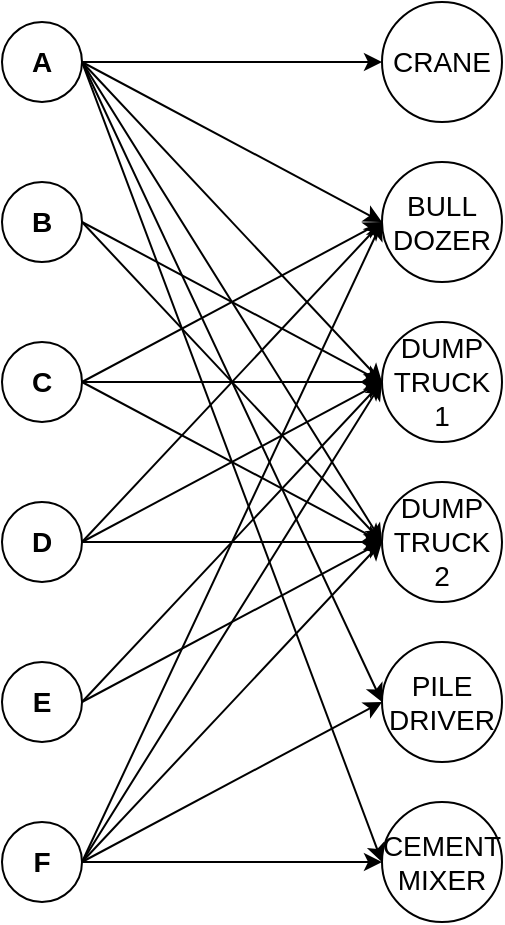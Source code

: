 <mxfile version="12.2.3" type="github" pages="1">
  <diagram id="MqKJ6M4AEW0YFENgOs9T" name="Page-1">
    <mxGraphModel dx="584" dy="438" grid="1" gridSize="10" guides="1" tooltips="1" connect="1" arrows="1" fold="1" page="1" pageScale="1" pageWidth="850" pageHeight="1100" math="0" shadow="0">
      <root>
        <mxCell id="0"/>
        <mxCell id="1" parent="0"/>
        <mxCell id="p-0Q1d95UfHn5TYhovh6-25" style="rounded=0;orthogonalLoop=1;jettySize=auto;html=1;exitX=1;exitY=0.5;exitDx=0;exitDy=0;entryX=0;entryY=0.5;entryDx=0;entryDy=0;" edge="1" parent="1" source="p-0Q1d95UfHn5TYhovh6-1" target="p-0Q1d95UfHn5TYhovh6-13">
          <mxGeometry relative="1" as="geometry"/>
        </mxCell>
        <mxCell id="p-0Q1d95UfHn5TYhovh6-26" style="edgeStyle=none;rounded=0;orthogonalLoop=1;jettySize=auto;html=1;exitX=1;exitY=0.5;exitDx=0;exitDy=0;entryX=0;entryY=0.5;entryDx=0;entryDy=0;" edge="1" parent="1" source="p-0Q1d95UfHn5TYhovh6-1" target="p-0Q1d95UfHn5TYhovh6-14">
          <mxGeometry relative="1" as="geometry"/>
        </mxCell>
        <mxCell id="p-0Q1d95UfHn5TYhovh6-27" style="edgeStyle=none;rounded=0;orthogonalLoop=1;jettySize=auto;html=1;exitX=1;exitY=0.5;exitDx=0;exitDy=0;entryX=0;entryY=0.5;entryDx=0;entryDy=0;" edge="1" parent="1" source="p-0Q1d95UfHn5TYhovh6-1" target="p-0Q1d95UfHn5TYhovh6-19">
          <mxGeometry relative="1" as="geometry"/>
        </mxCell>
        <mxCell id="p-0Q1d95UfHn5TYhovh6-28" style="edgeStyle=none;rounded=0;orthogonalLoop=1;jettySize=auto;html=1;exitX=1;exitY=0.5;exitDx=0;exitDy=0;entryX=0;entryY=0.5;entryDx=0;entryDy=0;" edge="1" parent="1" source="p-0Q1d95UfHn5TYhovh6-1" target="p-0Q1d95UfHn5TYhovh6-21">
          <mxGeometry relative="1" as="geometry"/>
        </mxCell>
        <mxCell id="p-0Q1d95UfHn5TYhovh6-29" style="edgeStyle=none;rounded=0;orthogonalLoop=1;jettySize=auto;html=1;exitX=1;exitY=0.5;exitDx=0;exitDy=0;entryX=0;entryY=0.5;entryDx=0;entryDy=0;" edge="1" parent="1" source="p-0Q1d95UfHn5TYhovh6-1" target="p-0Q1d95UfHn5TYhovh6-23">
          <mxGeometry relative="1" as="geometry"/>
        </mxCell>
        <mxCell id="p-0Q1d95UfHn5TYhovh6-30" style="edgeStyle=none;rounded=0;orthogonalLoop=1;jettySize=auto;html=1;exitX=1;exitY=0.5;exitDx=0;exitDy=0;entryX=0;entryY=0.5;entryDx=0;entryDy=0;" edge="1" parent="1" source="p-0Q1d95UfHn5TYhovh6-1" target="p-0Q1d95UfHn5TYhovh6-24">
          <mxGeometry relative="1" as="geometry"/>
        </mxCell>
        <mxCell id="p-0Q1d95UfHn5TYhovh6-1" value="&lt;b&gt;&lt;font style=&quot;font-size: 14px&quot;&gt;A&lt;/font&gt;&lt;/b&gt;" style="ellipse;whiteSpace=wrap;html=1;aspect=fixed;" vertex="1" parent="1">
          <mxGeometry x="160" y="160" width="40" height="40" as="geometry"/>
        </mxCell>
        <mxCell id="p-0Q1d95UfHn5TYhovh6-43" style="edgeStyle=none;rounded=0;orthogonalLoop=1;jettySize=auto;html=1;exitX=1;exitY=0.5;exitDx=0;exitDy=0;" edge="1" parent="1" source="p-0Q1d95UfHn5TYhovh6-2">
          <mxGeometry relative="1" as="geometry">
            <mxPoint x="350" y="340" as="targetPoint"/>
          </mxGeometry>
        </mxCell>
        <mxCell id="p-0Q1d95UfHn5TYhovh6-44" style="edgeStyle=none;rounded=0;orthogonalLoop=1;jettySize=auto;html=1;exitX=1;exitY=0.5;exitDx=0;exitDy=0;entryX=0;entryY=0.5;entryDx=0;entryDy=0;" edge="1" parent="1" source="p-0Q1d95UfHn5TYhovh6-2" target="p-0Q1d95UfHn5TYhovh6-21">
          <mxGeometry relative="1" as="geometry"/>
        </mxCell>
        <mxCell id="p-0Q1d95UfHn5TYhovh6-2" value="&lt;b style=&quot;white-space: normal&quot;&gt;&lt;font style=&quot;font-size: 14px&quot;&gt;B&lt;/font&gt;&lt;/b&gt;" style="ellipse;whiteSpace=wrap;html=1;aspect=fixed;" vertex="1" parent="1">
          <mxGeometry x="160" y="240" width="40" height="40" as="geometry"/>
        </mxCell>
        <mxCell id="p-0Q1d95UfHn5TYhovh6-37" style="edgeStyle=none;rounded=0;orthogonalLoop=1;jettySize=auto;html=1;exitX=1;exitY=0.5;exitDx=0;exitDy=0;entryX=0;entryY=0.5;entryDx=0;entryDy=0;" edge="1" parent="1" source="p-0Q1d95UfHn5TYhovh6-3" target="p-0Q1d95UfHn5TYhovh6-14">
          <mxGeometry relative="1" as="geometry"/>
        </mxCell>
        <mxCell id="p-0Q1d95UfHn5TYhovh6-38" style="edgeStyle=none;rounded=0;orthogonalLoop=1;jettySize=auto;html=1;exitX=1;exitY=0.5;exitDx=0;exitDy=0;entryX=0;entryY=0.5;entryDx=0;entryDy=0;" edge="1" parent="1" source="p-0Q1d95UfHn5TYhovh6-3" target="p-0Q1d95UfHn5TYhovh6-19">
          <mxGeometry relative="1" as="geometry"/>
        </mxCell>
        <mxCell id="p-0Q1d95UfHn5TYhovh6-39" style="edgeStyle=none;rounded=0;orthogonalLoop=1;jettySize=auto;html=1;exitX=1;exitY=0.5;exitDx=0;exitDy=0;entryX=0;entryY=0.5;entryDx=0;entryDy=0;" edge="1" parent="1" source="p-0Q1d95UfHn5TYhovh6-3" target="p-0Q1d95UfHn5TYhovh6-21">
          <mxGeometry relative="1" as="geometry"/>
        </mxCell>
        <mxCell id="p-0Q1d95UfHn5TYhovh6-3" value="&lt;b style=&quot;white-space: normal&quot;&gt;&lt;font style=&quot;font-size: 14px&quot;&gt;C&lt;/font&gt;&lt;/b&gt;" style="ellipse;whiteSpace=wrap;html=1;aspect=fixed;" vertex="1" parent="1">
          <mxGeometry x="160" y="320" width="40" height="40" as="geometry"/>
        </mxCell>
        <mxCell id="p-0Q1d95UfHn5TYhovh6-40" style="edgeStyle=none;rounded=0;orthogonalLoop=1;jettySize=auto;html=1;exitX=1;exitY=0.5;exitDx=0;exitDy=0;entryX=0;entryY=0.5;entryDx=0;entryDy=0;" edge="1" parent="1" source="p-0Q1d95UfHn5TYhovh6-4" target="p-0Q1d95UfHn5TYhovh6-14">
          <mxGeometry relative="1" as="geometry"/>
        </mxCell>
        <mxCell id="p-0Q1d95UfHn5TYhovh6-41" style="edgeStyle=none;rounded=0;orthogonalLoop=1;jettySize=auto;html=1;exitX=1;exitY=0.5;exitDx=0;exitDy=0;entryX=0;entryY=0.5;entryDx=0;entryDy=0;" edge="1" parent="1" source="p-0Q1d95UfHn5TYhovh6-4" target="p-0Q1d95UfHn5TYhovh6-19">
          <mxGeometry relative="1" as="geometry"/>
        </mxCell>
        <mxCell id="p-0Q1d95UfHn5TYhovh6-42" style="edgeStyle=none;rounded=0;orthogonalLoop=1;jettySize=auto;html=1;exitX=1;exitY=0.5;exitDx=0;exitDy=0;entryX=0;entryY=0.5;entryDx=0;entryDy=0;" edge="1" parent="1" source="p-0Q1d95UfHn5TYhovh6-4" target="p-0Q1d95UfHn5TYhovh6-21">
          <mxGeometry relative="1" as="geometry"/>
        </mxCell>
        <mxCell id="p-0Q1d95UfHn5TYhovh6-4" value="&lt;b style=&quot;white-space: normal&quot;&gt;&lt;font style=&quot;font-size: 14px&quot;&gt;D&lt;/font&gt;&lt;/b&gt;" style="ellipse;whiteSpace=wrap;html=1;aspect=fixed;" vertex="1" parent="1">
          <mxGeometry x="160" y="400" width="40" height="40" as="geometry"/>
        </mxCell>
        <mxCell id="p-0Q1d95UfHn5TYhovh6-45" style="edgeStyle=none;rounded=0;orthogonalLoop=1;jettySize=auto;html=1;exitX=1;exitY=0.5;exitDx=0;exitDy=0;" edge="1" parent="1" source="p-0Q1d95UfHn5TYhovh6-5">
          <mxGeometry relative="1" as="geometry">
            <mxPoint x="350" y="340" as="targetPoint"/>
          </mxGeometry>
        </mxCell>
        <mxCell id="p-0Q1d95UfHn5TYhovh6-46" style="edgeStyle=none;rounded=0;orthogonalLoop=1;jettySize=auto;html=1;exitX=1;exitY=0.5;exitDx=0;exitDy=0;entryX=0;entryY=0.5;entryDx=0;entryDy=0;" edge="1" parent="1" source="p-0Q1d95UfHn5TYhovh6-5" target="p-0Q1d95UfHn5TYhovh6-21">
          <mxGeometry relative="1" as="geometry"/>
        </mxCell>
        <mxCell id="p-0Q1d95UfHn5TYhovh6-5" value="&lt;b style=&quot;white-space: normal&quot;&gt;&lt;font style=&quot;font-size: 14px&quot;&gt;E&lt;/font&gt;&lt;/b&gt;" style="ellipse;whiteSpace=wrap;html=1;aspect=fixed;" vertex="1" parent="1">
          <mxGeometry x="160" y="480" width="40" height="40" as="geometry"/>
        </mxCell>
        <mxCell id="p-0Q1d95UfHn5TYhovh6-31" style="edgeStyle=none;rounded=0;orthogonalLoop=1;jettySize=auto;html=1;exitX=1;exitY=0.5;exitDx=0;exitDy=0;entryX=0;entryY=0.5;entryDx=0;entryDy=0;" edge="1" parent="1" source="p-0Q1d95UfHn5TYhovh6-6" target="p-0Q1d95UfHn5TYhovh6-24">
          <mxGeometry relative="1" as="geometry"/>
        </mxCell>
        <mxCell id="p-0Q1d95UfHn5TYhovh6-32" style="edgeStyle=none;rounded=0;orthogonalLoop=1;jettySize=auto;html=1;exitX=1;exitY=0.5;exitDx=0;exitDy=0;entryX=0;entryY=0.5;entryDx=0;entryDy=0;" edge="1" parent="1" source="p-0Q1d95UfHn5TYhovh6-6" target="p-0Q1d95UfHn5TYhovh6-23">
          <mxGeometry relative="1" as="geometry"/>
        </mxCell>
        <mxCell id="p-0Q1d95UfHn5TYhovh6-33" style="edgeStyle=none;rounded=0;orthogonalLoop=1;jettySize=auto;html=1;exitX=1;exitY=0.5;exitDx=0;exitDy=0;entryX=0;entryY=0.5;entryDx=0;entryDy=0;" edge="1" parent="1" source="p-0Q1d95UfHn5TYhovh6-6" target="p-0Q1d95UfHn5TYhovh6-21">
          <mxGeometry relative="1" as="geometry"/>
        </mxCell>
        <mxCell id="p-0Q1d95UfHn5TYhovh6-34" style="edgeStyle=none;rounded=0;orthogonalLoop=1;jettySize=auto;html=1;exitX=1;exitY=0.5;exitDx=0;exitDy=0;entryX=0;entryY=0.5;entryDx=0;entryDy=0;" edge="1" parent="1" source="p-0Q1d95UfHn5TYhovh6-6" target="p-0Q1d95UfHn5TYhovh6-19">
          <mxGeometry relative="1" as="geometry"/>
        </mxCell>
        <mxCell id="p-0Q1d95UfHn5TYhovh6-36" style="edgeStyle=none;rounded=0;orthogonalLoop=1;jettySize=auto;html=1;exitX=1;exitY=0.5;exitDx=0;exitDy=0;entryX=0;entryY=0.5;entryDx=0;entryDy=0;" edge="1" parent="1" source="p-0Q1d95UfHn5TYhovh6-6" target="p-0Q1d95UfHn5TYhovh6-14">
          <mxGeometry relative="1" as="geometry"/>
        </mxCell>
        <mxCell id="p-0Q1d95UfHn5TYhovh6-6" value="&lt;span style=&quot;font-size: 14px&quot;&gt;&lt;b&gt;F&lt;/b&gt;&lt;/span&gt;" style="ellipse;whiteSpace=wrap;html=1;aspect=fixed;" vertex="1" parent="1">
          <mxGeometry x="160" y="560" width="40" height="40" as="geometry"/>
        </mxCell>
        <mxCell id="p-0Q1d95UfHn5TYhovh6-13" value="&lt;font style=&quot;font-size: 14px&quot;&gt;CRANE&lt;/font&gt;" style="ellipse;whiteSpace=wrap;html=1;aspect=fixed;" vertex="1" parent="1">
          <mxGeometry x="350" y="150" width="60" height="60" as="geometry"/>
        </mxCell>
        <mxCell id="p-0Q1d95UfHn5TYhovh6-14" value="&lt;font style=&quot;font-size: 14px&quot;&gt;BULL&lt;br&gt;DOZER&lt;/font&gt;" style="ellipse;whiteSpace=wrap;html=1;aspect=fixed;" vertex="1" parent="1">
          <mxGeometry x="350" y="230" width="60" height="60" as="geometry"/>
        </mxCell>
        <mxCell id="p-0Q1d95UfHn5TYhovh6-19" value="&lt;font style=&quot;font-size: 14px&quot;&gt;DUMP&lt;br&gt;TRUCK&lt;br&gt;1&lt;/font&gt;" style="ellipse;whiteSpace=wrap;html=1;aspect=fixed;" vertex="1" parent="1">
          <mxGeometry x="350" y="310" width="60" height="60" as="geometry"/>
        </mxCell>
        <mxCell id="p-0Q1d95UfHn5TYhovh6-21" value="&lt;font style=&quot;font-size: 14px&quot;&gt;DUMP&lt;br&gt;TRUCK&lt;br&gt;2&lt;/font&gt;" style="ellipse;whiteSpace=wrap;html=1;aspect=fixed;" vertex="1" parent="1">
          <mxGeometry x="350" y="390" width="60" height="60" as="geometry"/>
        </mxCell>
        <mxCell id="p-0Q1d95UfHn5TYhovh6-23" value="&lt;font style=&quot;font-size: 14px&quot;&gt;PILE&lt;br&gt;DRIVER&lt;/font&gt;" style="ellipse;whiteSpace=wrap;html=1;aspect=fixed;" vertex="1" parent="1">
          <mxGeometry x="350" y="470" width="60" height="60" as="geometry"/>
        </mxCell>
        <mxCell id="p-0Q1d95UfHn5TYhovh6-24" value="&lt;span style=&quot;font-size: 14px&quot;&gt;CEMENT&lt;br&gt;&lt;/span&gt;&lt;font style=&quot;font-size: 14px&quot;&gt;MIXER&lt;/font&gt;" style="ellipse;whiteSpace=wrap;html=1;aspect=fixed;" vertex="1" parent="1">
          <mxGeometry x="350" y="550" width="60" height="60" as="geometry"/>
        </mxCell>
      </root>
    </mxGraphModel>
  </diagram>
</mxfile>
